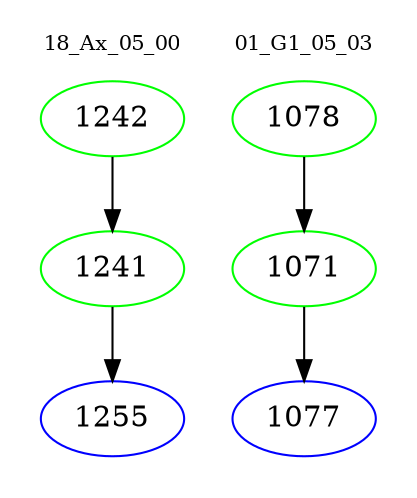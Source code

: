 digraph{
subgraph cluster_0 {
color = white
label = "18_Ax_05_00";
fontsize=10;
T0_1242 [label="1242", color="green"]
T0_1242 -> T0_1241 [color="black"]
T0_1241 [label="1241", color="green"]
T0_1241 -> T0_1255 [color="black"]
T0_1255 [label="1255", color="blue"]
}
subgraph cluster_1 {
color = white
label = "01_G1_05_03";
fontsize=10;
T1_1078 [label="1078", color="green"]
T1_1078 -> T1_1071 [color="black"]
T1_1071 [label="1071", color="green"]
T1_1071 -> T1_1077 [color="black"]
T1_1077 [label="1077", color="blue"]
}
}
